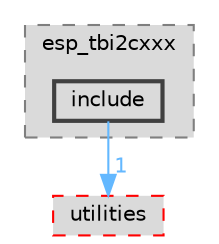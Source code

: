digraph "components/peripherals/i2c/esp_tbi2cxxx/include"
{
 // LATEX_PDF_SIZE
  bgcolor="transparent";
  edge [fontname=Helvetica,fontsize=10,labelfontname=Helvetica,labelfontsize=10];
  node [fontname=Helvetica,fontsize=10,shape=box,height=0.2,width=0.4];
  compound=true
  subgraph clusterdir_4abd18f0a8610dd0f5af54a131136335 {
    graph [ bgcolor="#dadada", pencolor="grey50", label="esp_tbi2cxxx", fontname=Helvetica,fontsize=10 style="filled,dashed", URL="dir_4abd18f0a8610dd0f5af54a131136335.html",tooltip=""]
  dir_3ff6c798a19ff3aa97e3b52752883325 [label="include", fillcolor="#dadada", color="grey25", style="filled,bold", URL="dir_3ff6c798a19ff3aa97e3b52752883325.html",tooltip=""];
  }
  dir_59ed5374a4f6b52e0256717e78b786a3 [label="utilities", fillcolor="#dadada", color="red", style="filled,dashed", URL="dir_59ed5374a4f6b52e0256717e78b786a3.html",tooltip=""];
  dir_3ff6c798a19ff3aa97e3b52752883325->dir_59ed5374a4f6b52e0256717e78b786a3 [headlabel="1", labeldistance=1.5 headhref="dir_000063_000086.html" href="dir_000063_000086.html" color="steelblue1" fontcolor="steelblue1"];
}
